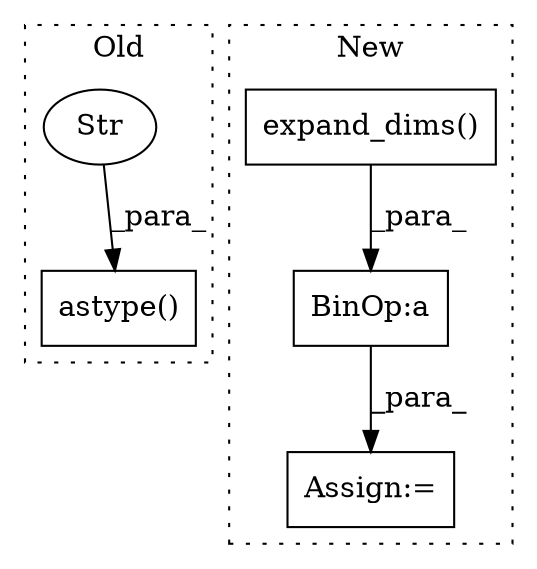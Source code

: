 digraph G {
subgraph cluster0 {
1 [label="astype()" a="75" s="7065,7120" l="48,1" shape="box"];
4 [label="Str" a="66" s="7113" l="7" shape="ellipse"];
label = "Old";
style="dotted";
}
subgraph cluster1 {
2 [label="expand_dims()" a="75" s="8634,8660" l="15,1" shape="box"];
3 [label="Assign:=" a="68" s="8886" l="3" shape="box"];
5 [label="BinOp:a" a="82" s="8661" l="3" shape="box"];
label = "New";
style="dotted";
}
2 -> 5 [label="_para_"];
4 -> 1 [label="_para_"];
5 -> 3 [label="_para_"];
}